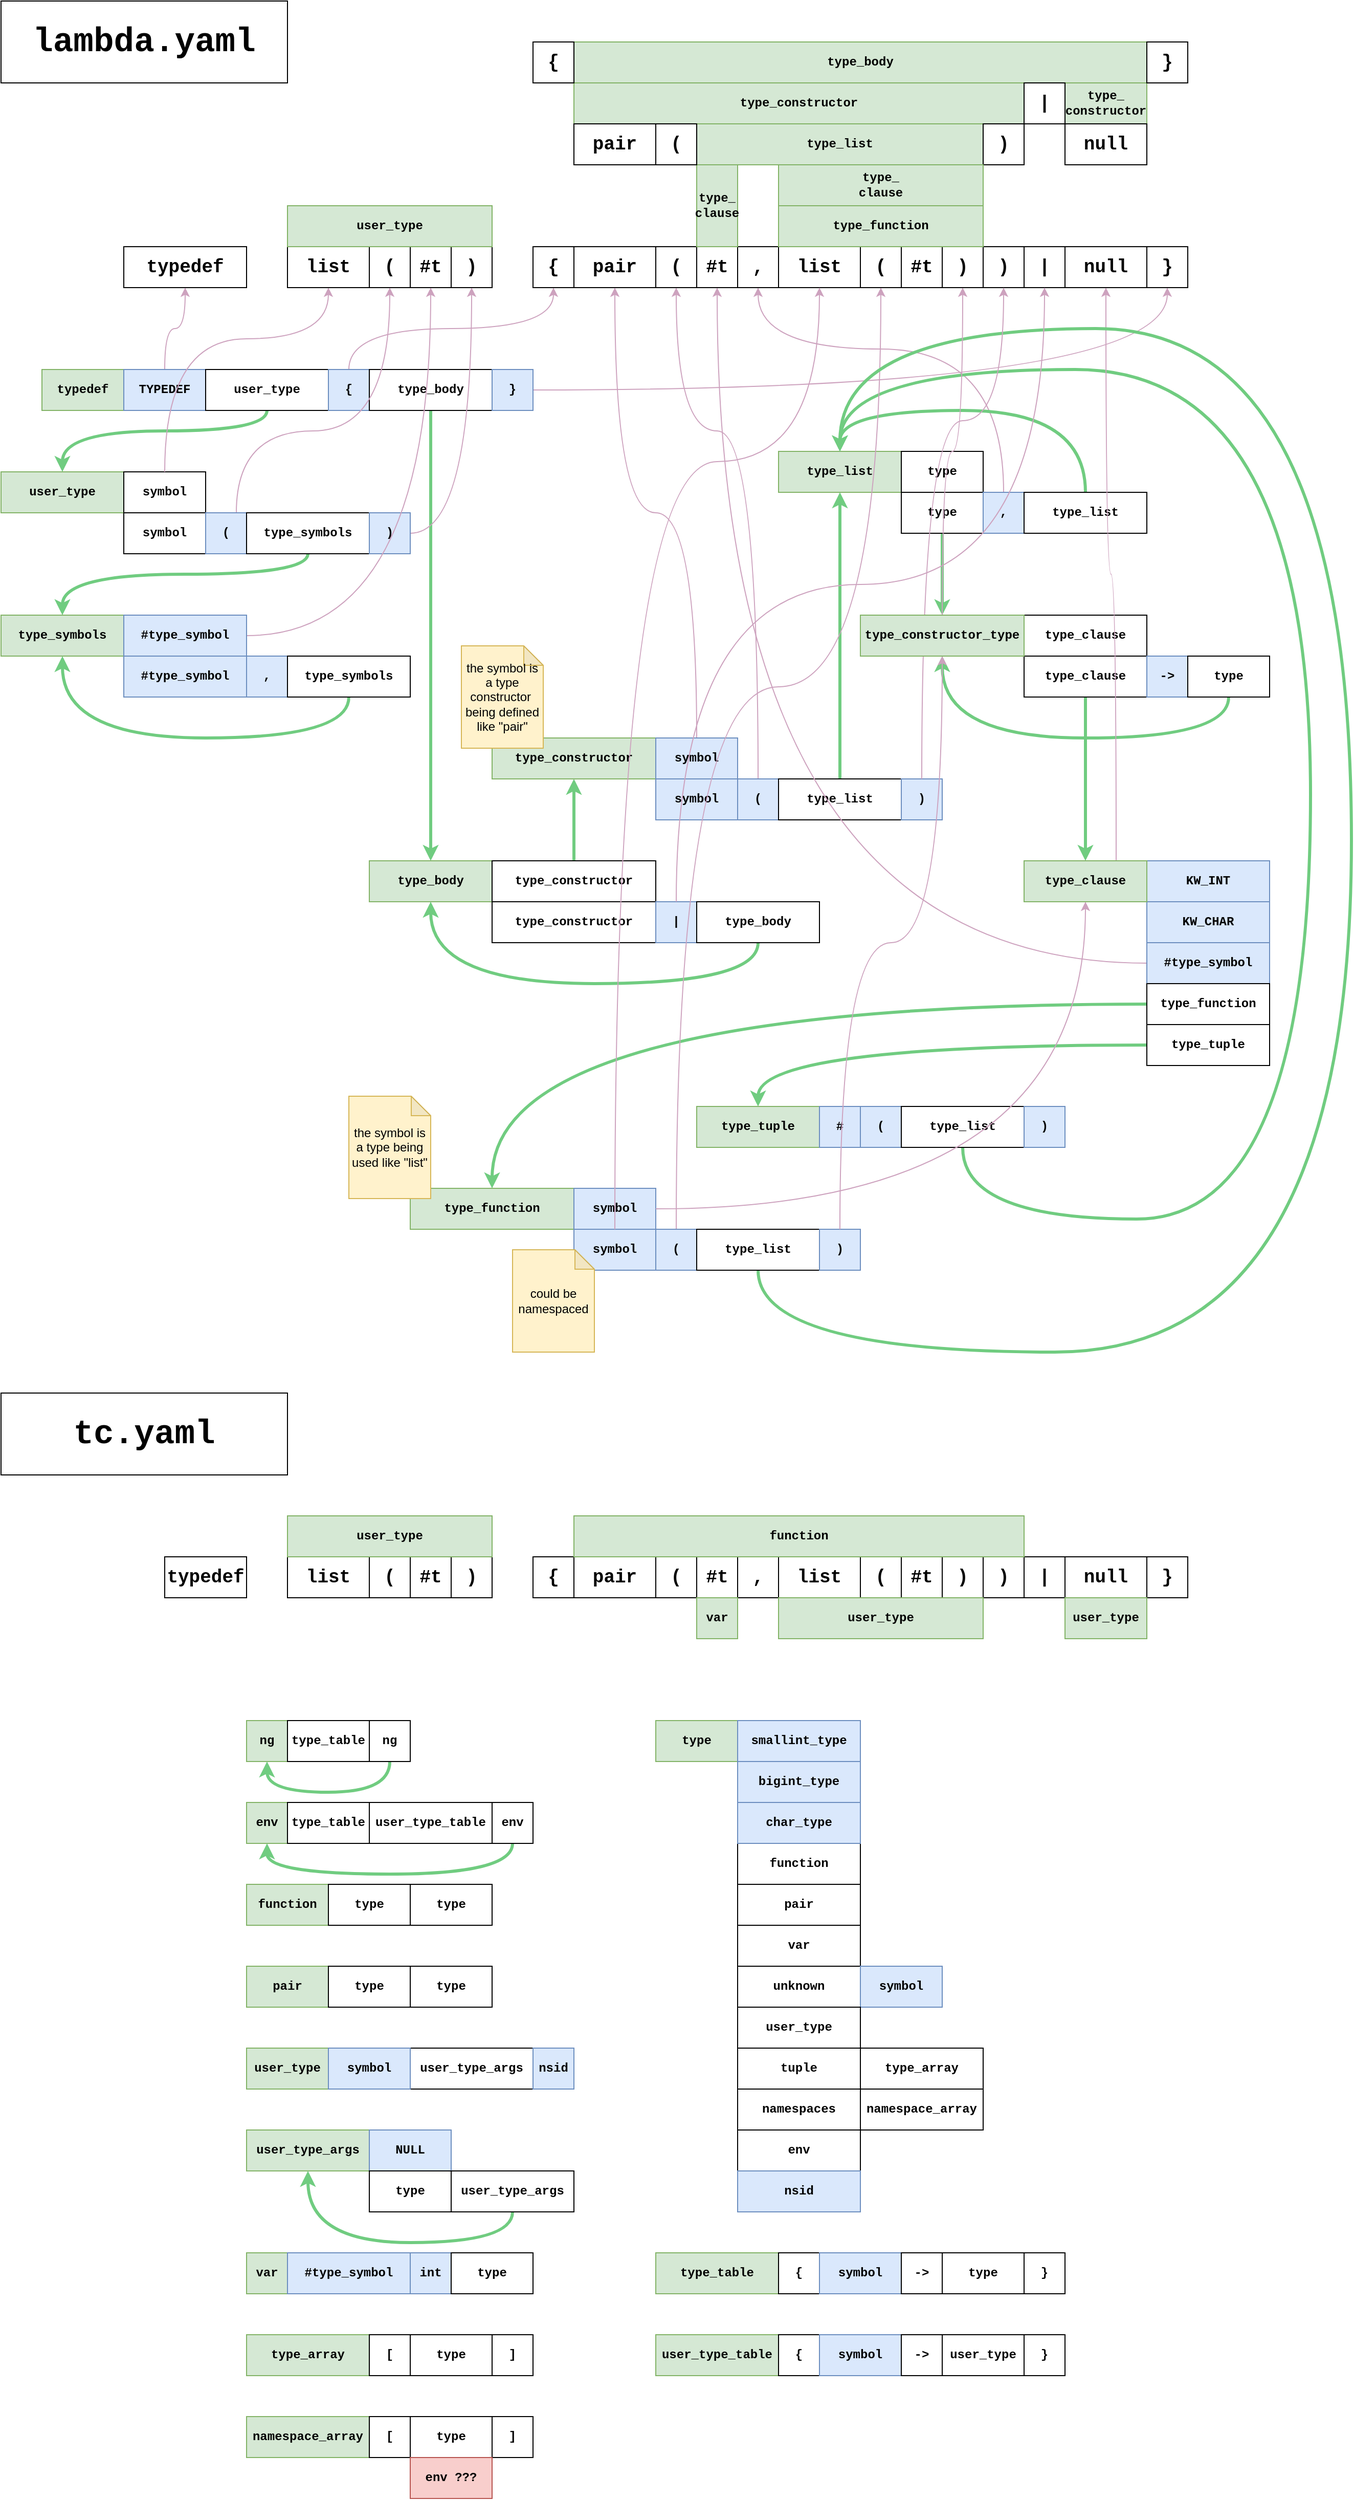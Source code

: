 <mxfile version="21.6.5" type="device">
  <diagram name="Page-1" id="VMu5Um8tGNmLyhONTGwZ">
    <mxGraphModel dx="1972" dy="1702" grid="1" gridSize="10" guides="1" tooltips="1" connect="1" arrows="1" fold="1" page="0" pageScale="1" pageWidth="827" pageHeight="1169" math="0" shadow="0">
      <root>
        <mxCell id="0" />
        <mxCell id="1" parent="0" />
        <mxCell id="tY2yVLHzIpJXAKx0_EAQ-1" value="typedef" style="rounded=0;whiteSpace=wrap;html=1;fontFamily=Courier New;fontStyle=1;fillColor=#d5e8d4;strokeColor=#82b366;" parent="1" vertex="1">
          <mxGeometry x="320" y="40" width="80" height="40" as="geometry" />
        </mxCell>
        <mxCell id="pt_r6s6wknBIZJEBHZ8T-38" style="edgeStyle=orthogonalEdgeStyle;curved=1;rounded=0;orthogonalLoop=1;jettySize=auto;html=1;entryX=0.5;entryY=1;entryDx=0;entryDy=0;strokeColor=#CDA2BE;" parent="1" source="tY2yVLHzIpJXAKx0_EAQ-2" target="pt_r6s6wknBIZJEBHZ8T-2" edge="1">
          <mxGeometry relative="1" as="geometry" />
        </mxCell>
        <mxCell id="tY2yVLHzIpJXAKx0_EAQ-2" value="TYPEDEF" style="rounded=0;whiteSpace=wrap;html=1;fontFamily=Courier New;fontStyle=1;fillColor=#dae8fc;strokeColor=#6c8ebf;" parent="1" vertex="1">
          <mxGeometry x="400" y="40" width="80" height="40" as="geometry" />
        </mxCell>
        <mxCell id="tY2yVLHzIpJXAKx0_EAQ-13" style="edgeStyle=orthogonalEdgeStyle;rounded=0;orthogonalLoop=1;jettySize=auto;html=1;curved=1;strokeWidth=3;strokeColor=#70CC80;exitX=0.5;exitY=1;exitDx=0;exitDy=0;entryX=0.5;entryY=0;entryDx=0;entryDy=0;" parent="1" source="tY2yVLHzIpJXAKx0_EAQ-3" target="tY2yVLHzIpJXAKx0_EAQ-7" edge="1">
          <mxGeometry relative="1" as="geometry">
            <Array as="points">
              <mxPoint x="540" y="100" />
              <mxPoint x="340" y="100" />
            </Array>
          </mxGeometry>
        </mxCell>
        <mxCell id="tY2yVLHzIpJXAKx0_EAQ-3" value="user_type" style="rounded=0;whiteSpace=wrap;html=1;fontFamily=Courier New;fontStyle=1" parent="1" vertex="1">
          <mxGeometry x="480" y="40" width="120" height="40" as="geometry" />
        </mxCell>
        <mxCell id="pt_r6s6wknBIZJEBHZ8T-28" style="edgeStyle=orthogonalEdgeStyle;curved=1;rounded=0;orthogonalLoop=1;jettySize=auto;html=1;entryX=0.5;entryY=1;entryDx=0;entryDy=0;strokeColor=#CDA2BE;" parent="1" source="tY2yVLHzIpJXAKx0_EAQ-4" target="pt_r6s6wknBIZJEBHZ8T-8" edge="1">
          <mxGeometry relative="1" as="geometry">
            <Array as="points">
              <mxPoint x="620" />
              <mxPoint x="820" />
            </Array>
          </mxGeometry>
        </mxCell>
        <mxCell id="tY2yVLHzIpJXAKx0_EAQ-4" value="{" style="rounded=0;whiteSpace=wrap;html=1;fontFamily=Courier New;fontStyle=1;fillColor=#dae8fc;strokeColor=#6c8ebf;" parent="1" vertex="1">
          <mxGeometry x="600" y="40" width="40" height="40" as="geometry" />
        </mxCell>
        <mxCell id="tY2yVLHzIpJXAKx0_EAQ-35" style="edgeStyle=orthogonalEdgeStyle;curved=1;rounded=0;orthogonalLoop=1;jettySize=auto;html=1;entryX=0.5;entryY=0;entryDx=0;entryDy=0;strokeWidth=3;strokeColor=#70CC80;exitX=0.5;exitY=1;exitDx=0;exitDy=0;" parent="1" source="tY2yVLHzIpJXAKx0_EAQ-5" target="tY2yVLHzIpJXAKx0_EAQ-21" edge="1">
          <mxGeometry relative="1" as="geometry">
            <Array as="points">
              <mxPoint x="700" y="230" />
              <mxPoint x="700" y="230" />
            </Array>
          </mxGeometry>
        </mxCell>
        <mxCell id="tY2yVLHzIpJXAKx0_EAQ-5" value="type_body" style="rounded=0;whiteSpace=wrap;html=1;fontFamily=Courier New;fontStyle=1" parent="1" vertex="1">
          <mxGeometry x="640" y="40" width="120" height="40" as="geometry" />
        </mxCell>
        <mxCell id="pt_r6s6wknBIZJEBHZ8T-29" style="edgeStyle=orthogonalEdgeStyle;curved=1;rounded=0;orthogonalLoop=1;jettySize=auto;html=1;entryX=0.5;entryY=1;entryDx=0;entryDy=0;strokeColor=#CDA2BE;" parent="1" source="tY2yVLHzIpJXAKx0_EAQ-6" target="pt_r6s6wknBIZJEBHZ8T-21" edge="1">
          <mxGeometry relative="1" as="geometry" />
        </mxCell>
        <mxCell id="tY2yVLHzIpJXAKx0_EAQ-6" value="}" style="rounded=0;whiteSpace=wrap;html=1;fontFamily=Courier New;fontStyle=1;fillColor=#dae8fc;strokeColor=#6c8ebf;" parent="1" vertex="1">
          <mxGeometry x="760" y="40" width="40" height="40" as="geometry" />
        </mxCell>
        <mxCell id="tY2yVLHzIpJXAKx0_EAQ-7" value="user_type" style="rounded=0;whiteSpace=wrap;html=1;fontFamily=Courier New;fontStyle=1;fillColor=#d5e8d4;strokeColor=#82b366;" parent="1" vertex="1">
          <mxGeometry x="280" y="140" width="120" height="40" as="geometry" />
        </mxCell>
        <mxCell id="tY2yVLHzIpJXAKx0_EAQ-8" value="symbol" style="rounded=0;whiteSpace=wrap;html=1;fontFamily=Courier New;fontStyle=1" parent="1" vertex="1">
          <mxGeometry x="400" y="140" width="80" height="40" as="geometry" />
        </mxCell>
        <mxCell id="pt_r6s6wknBIZJEBHZ8T-22" style="edgeStyle=orthogonalEdgeStyle;curved=1;rounded=0;orthogonalLoop=1;jettySize=auto;html=1;entryX=0.5;entryY=1;entryDx=0;entryDy=0;fontColor=#CDA2BE;strokeColor=#CDA2BE;" parent="1" target="pt_r6s6wknBIZJEBHZ8T-3" edge="1">
          <mxGeometry relative="1" as="geometry">
            <mxPoint x="440" y="140" as="sourcePoint" />
            <Array as="points">
              <mxPoint x="440" y="10" />
              <mxPoint x="600" y="10" />
            </Array>
          </mxGeometry>
        </mxCell>
        <mxCell id="tY2yVLHzIpJXAKx0_EAQ-9" value="symbol" style="rounded=0;whiteSpace=wrap;html=1;fontFamily=Courier New;fontStyle=1" parent="1" vertex="1">
          <mxGeometry x="400" y="180" width="80" height="40" as="geometry" />
        </mxCell>
        <mxCell id="pt_r6s6wknBIZJEBHZ8T-24" style="edgeStyle=orthogonalEdgeStyle;curved=1;rounded=0;orthogonalLoop=1;jettySize=auto;html=1;entryX=0.5;entryY=1;entryDx=0;entryDy=0;strokeColor=#CDA2BE;" parent="1" source="tY2yVLHzIpJXAKx0_EAQ-10" target="pt_r6s6wknBIZJEBHZ8T-4" edge="1">
          <mxGeometry relative="1" as="geometry">
            <Array as="points">
              <mxPoint x="510" y="100" />
              <mxPoint x="660" y="100" />
            </Array>
          </mxGeometry>
        </mxCell>
        <mxCell id="tY2yVLHzIpJXAKx0_EAQ-10" value="(" style="rounded=0;whiteSpace=wrap;html=1;fontFamily=Courier New;fontStyle=1;fillColor=#dae8fc;strokeColor=#6c8ebf;" parent="1" vertex="1">
          <mxGeometry x="480" y="180" width="40" height="40" as="geometry" />
        </mxCell>
        <mxCell id="tY2yVLHzIpJXAKx0_EAQ-19" style="edgeStyle=orthogonalEdgeStyle;curved=1;rounded=0;orthogonalLoop=1;jettySize=auto;html=1;strokeWidth=3;strokeColor=#70CC80;entryX=0.5;entryY=0;entryDx=0;entryDy=0;" parent="1" source="tY2yVLHzIpJXAKx0_EAQ-11" target="tY2yVLHzIpJXAKx0_EAQ-14" edge="1">
          <mxGeometry relative="1" as="geometry">
            <Array as="points">
              <mxPoint x="580" y="240" />
              <mxPoint x="340" y="240" />
            </Array>
          </mxGeometry>
        </mxCell>
        <mxCell id="tY2yVLHzIpJXAKx0_EAQ-11" value="type_symbols" style="rounded=0;whiteSpace=wrap;html=1;fontFamily=Courier New;fontStyle=1" parent="1" vertex="1">
          <mxGeometry x="520" y="180" width="120" height="40" as="geometry" />
        </mxCell>
        <mxCell id="pt_r6s6wknBIZJEBHZ8T-25" style="edgeStyle=orthogonalEdgeStyle;curved=1;rounded=0;orthogonalLoop=1;jettySize=auto;html=1;entryX=0.5;entryY=1;entryDx=0;entryDy=0;strokeColor=#CDA2BE;" parent="1" source="tY2yVLHzIpJXAKx0_EAQ-12" target="pt_r6s6wknBIZJEBHZ8T-6" edge="1">
          <mxGeometry relative="1" as="geometry" />
        </mxCell>
        <mxCell id="tY2yVLHzIpJXAKx0_EAQ-12" value=")" style="rounded=0;whiteSpace=wrap;html=1;fontFamily=Courier New;fontStyle=1;fillColor=#dae8fc;strokeColor=#6c8ebf;" parent="1" vertex="1">
          <mxGeometry x="640" y="180" width="40" height="40" as="geometry" />
        </mxCell>
        <mxCell id="tY2yVLHzIpJXAKx0_EAQ-14" value="type_symbols" style="rounded=0;whiteSpace=wrap;html=1;fontFamily=Courier New;fontStyle=1;fillColor=#d5e8d4;strokeColor=#82b366;" parent="1" vertex="1">
          <mxGeometry x="280" y="280" width="120" height="40" as="geometry" />
        </mxCell>
        <mxCell id="pt_r6s6wknBIZJEBHZ8T-23" style="edgeStyle=orthogonalEdgeStyle;curved=1;rounded=0;orthogonalLoop=1;jettySize=auto;html=1;strokeColor=#CDA2BE;" parent="1" source="tY2yVLHzIpJXAKx0_EAQ-15" target="pt_r6s6wknBIZJEBHZ8T-5" edge="1">
          <mxGeometry relative="1" as="geometry" />
        </mxCell>
        <mxCell id="tY2yVLHzIpJXAKx0_EAQ-15" value="#type_symbol" style="rounded=0;whiteSpace=wrap;html=1;fontFamily=Courier New;fontStyle=1;fillColor=#dae8fc;strokeColor=#6c8ebf;" parent="1" vertex="1">
          <mxGeometry x="400" y="280" width="120" height="40" as="geometry" />
        </mxCell>
        <mxCell id="tY2yVLHzIpJXAKx0_EAQ-16" value="#type_symbol" style="rounded=0;whiteSpace=wrap;html=1;fontFamily=Courier New;fontStyle=1;fillColor=#dae8fc;strokeColor=#6c8ebf;" parent="1" vertex="1">
          <mxGeometry x="400" y="320" width="120" height="40" as="geometry" />
        </mxCell>
        <mxCell id="tY2yVLHzIpJXAKx0_EAQ-17" value="," style="rounded=0;whiteSpace=wrap;html=1;fontFamily=Courier New;fontStyle=1;fillColor=#dae8fc;strokeColor=#6c8ebf;" parent="1" vertex="1">
          <mxGeometry x="520" y="320" width="40" height="40" as="geometry" />
        </mxCell>
        <mxCell id="tY2yVLHzIpJXAKx0_EAQ-20" style="edgeStyle=orthogonalEdgeStyle;curved=1;rounded=0;orthogonalLoop=1;jettySize=auto;html=1;entryX=0.5;entryY=1;entryDx=0;entryDy=0;strokeWidth=3;strokeColor=#70CC80;" parent="1" source="tY2yVLHzIpJXAKx0_EAQ-18" target="tY2yVLHzIpJXAKx0_EAQ-14" edge="1">
          <mxGeometry relative="1" as="geometry">
            <Array as="points">
              <mxPoint x="620" y="400" />
              <mxPoint x="340" y="400" />
            </Array>
          </mxGeometry>
        </mxCell>
        <mxCell id="tY2yVLHzIpJXAKx0_EAQ-18" value="type_symbols" style="rounded=0;whiteSpace=wrap;html=1;fontFamily=Courier New;fontStyle=1" parent="1" vertex="1">
          <mxGeometry x="560" y="320" width="120" height="40" as="geometry" />
        </mxCell>
        <mxCell id="tY2yVLHzIpJXAKx0_EAQ-21" value="type_body" style="rounded=0;whiteSpace=wrap;html=1;fontFamily=Courier New;fontStyle=1;fillColor=#d5e8d4;strokeColor=#82b366;" parent="1" vertex="1">
          <mxGeometry x="640" y="520" width="120" height="40" as="geometry" />
        </mxCell>
        <mxCell id="tY2yVLHzIpJXAKx0_EAQ-31" style="edgeStyle=orthogonalEdgeStyle;curved=1;rounded=0;orthogonalLoop=1;jettySize=auto;html=1;entryX=0.5;entryY=1;entryDx=0;entryDy=0;strokeWidth=3;strokeColor=#70CC80;" parent="1" source="tY2yVLHzIpJXAKx0_EAQ-22" target="tY2yVLHzIpJXAKx0_EAQ-30" edge="1">
          <mxGeometry relative="1" as="geometry" />
        </mxCell>
        <mxCell id="tY2yVLHzIpJXAKx0_EAQ-22" value="type_constructor" style="rounded=0;whiteSpace=wrap;html=1;fontFamily=Courier New;fontStyle=1" parent="1" vertex="1">
          <mxGeometry x="760" y="520" width="160" height="40" as="geometry" />
        </mxCell>
        <mxCell id="tY2yVLHzIpJXAKx0_EAQ-23" value="type_constructor" style="rounded=0;whiteSpace=wrap;html=1;fontFamily=Courier New;fontStyle=1" parent="1" vertex="1">
          <mxGeometry x="760" y="560" width="160" height="40" as="geometry" />
        </mxCell>
        <mxCell id="tY2yVLHzIpJXAKx0_EAQ-24" value="|" style="rounded=0;whiteSpace=wrap;html=1;fontFamily=Courier New;fontStyle=1;fillColor=#dae8fc;strokeColor=#6c8ebf;" parent="1" vertex="1">
          <mxGeometry x="920" y="560" width="40" height="40" as="geometry" />
        </mxCell>
        <mxCell id="tY2yVLHzIpJXAKx0_EAQ-29" style="edgeStyle=orthogonalEdgeStyle;curved=1;rounded=0;orthogonalLoop=1;jettySize=auto;html=1;entryX=0.5;entryY=1;entryDx=0;entryDy=0;strokeWidth=3;strokeColor=#70CC80;" parent="1" source="tY2yVLHzIpJXAKx0_EAQ-25" target="tY2yVLHzIpJXAKx0_EAQ-21" edge="1">
          <mxGeometry relative="1" as="geometry">
            <Array as="points">
              <mxPoint x="1020" y="640" />
              <mxPoint x="700" y="640" />
            </Array>
          </mxGeometry>
        </mxCell>
        <mxCell id="tY2yVLHzIpJXAKx0_EAQ-25" value="type_body" style="rounded=0;whiteSpace=wrap;html=1;fontFamily=Courier New;fontStyle=1" parent="1" vertex="1">
          <mxGeometry x="960" y="560" width="120" height="40" as="geometry" />
        </mxCell>
        <mxCell id="tY2yVLHzIpJXAKx0_EAQ-30" value="type_constructor" style="rounded=0;whiteSpace=wrap;html=1;fontFamily=Courier New;fontStyle=1;fillColor=#d5e8d4;strokeColor=#82b366;" parent="1" vertex="1">
          <mxGeometry x="760" y="400" width="160" height="40" as="geometry" />
        </mxCell>
        <mxCell id="pt_r6s6wknBIZJEBHZ8T-26" style="edgeStyle=orthogonalEdgeStyle;curved=1;rounded=0;orthogonalLoop=1;jettySize=auto;html=1;entryX=0.5;entryY=1;entryDx=0;entryDy=0;strokeColor=#CDA2BE;" parent="1" source="tY2yVLHzIpJXAKx0_EAQ-32" target="pt_r6s6wknBIZJEBHZ8T-9" edge="1">
          <mxGeometry relative="1" as="geometry" />
        </mxCell>
        <mxCell id="tY2yVLHzIpJXAKx0_EAQ-32" value="symbol" style="rounded=0;whiteSpace=wrap;html=1;fontFamily=Courier New;fontStyle=1;fillColor=#dae8fc;strokeColor=#6c8ebf;" parent="1" vertex="1">
          <mxGeometry x="920" y="400" width="80" height="40" as="geometry" />
        </mxCell>
        <mxCell id="tY2yVLHzIpJXAKx0_EAQ-33" value="symbol" style="rounded=0;whiteSpace=wrap;html=1;fontFamily=Courier New;fontStyle=1;fillColor=#dae8fc;strokeColor=#6c8ebf;" parent="1" vertex="1">
          <mxGeometry x="920" y="440" width="80" height="40" as="geometry" />
        </mxCell>
        <mxCell id="pt_r6s6wknBIZJEBHZ8T-31" style="edgeStyle=orthogonalEdgeStyle;curved=1;rounded=0;orthogonalLoop=1;jettySize=auto;html=1;entryX=0.5;entryY=1;entryDx=0;entryDy=0;strokeColor=#CDA2BE;" parent="1" source="tY2yVLHzIpJXAKx0_EAQ-34" target="pt_r6s6wknBIZJEBHZ8T-10" edge="1">
          <mxGeometry relative="1" as="geometry">
            <Array as="points">
              <mxPoint x="1020" y="100" />
              <mxPoint x="940" y="100" />
            </Array>
          </mxGeometry>
        </mxCell>
        <mxCell id="tY2yVLHzIpJXAKx0_EAQ-34" value="(" style="rounded=0;whiteSpace=wrap;html=1;fontFamily=Courier New;fontStyle=1;fillColor=#dae8fc;strokeColor=#6c8ebf;" parent="1" vertex="1">
          <mxGeometry x="1000" y="440" width="40" height="40" as="geometry" />
        </mxCell>
        <mxCell id="tY2yVLHzIpJXAKx0_EAQ-44" style="edgeStyle=orthogonalEdgeStyle;curved=1;rounded=0;orthogonalLoop=1;jettySize=auto;html=1;strokeWidth=3;strokeColor=#70CC80;" parent="1" source="tY2yVLHzIpJXAKx0_EAQ-36" target="tY2yVLHzIpJXAKx0_EAQ-38" edge="1">
          <mxGeometry relative="1" as="geometry">
            <Array as="points">
              <mxPoint x="1100" y="240" />
              <mxPoint x="1100" y="240" />
            </Array>
          </mxGeometry>
        </mxCell>
        <mxCell id="tY2yVLHzIpJXAKx0_EAQ-36" value="type_list" style="rounded=0;whiteSpace=wrap;html=1;fontFamily=Courier New;fontStyle=1" parent="1" vertex="1">
          <mxGeometry x="1040" y="440" width="120" height="40" as="geometry" />
        </mxCell>
        <mxCell id="tY2yVLHzIpJXAKx0_EAQ-37" value=")" style="rounded=0;whiteSpace=wrap;html=1;fontFamily=Courier New;fontStyle=1;fillColor=#dae8fc;strokeColor=#6c8ebf;" parent="1" vertex="1">
          <mxGeometry x="1160" y="440" width="40" height="40" as="geometry" />
        </mxCell>
        <mxCell id="tY2yVLHzIpJXAKx0_EAQ-38" value="type_list" style="rounded=0;whiteSpace=wrap;html=1;fontFamily=Courier New;fontStyle=1;fillColor=#d5e8d4;strokeColor=#82b366;" parent="1" vertex="1">
          <mxGeometry x="1040" y="120" width="120" height="40" as="geometry" />
        </mxCell>
        <mxCell id="tY2yVLHzIpJXAKx0_EAQ-39" value="type" style="rounded=0;whiteSpace=wrap;html=1;fontFamily=Courier New;fontStyle=1" parent="1" vertex="1">
          <mxGeometry x="1160" y="120" width="80" height="40" as="geometry" />
        </mxCell>
        <mxCell id="tY2yVLHzIpJXAKx0_EAQ-52" style="edgeStyle=orthogonalEdgeStyle;curved=1;rounded=0;orthogonalLoop=1;jettySize=auto;html=1;strokeWidth=3;strokeColor=#70CC80;" parent="1" source="tY2yVLHzIpJXAKx0_EAQ-40" target="tY2yVLHzIpJXAKx0_EAQ-45" edge="1">
          <mxGeometry relative="1" as="geometry" />
        </mxCell>
        <mxCell id="tY2yVLHzIpJXAKx0_EAQ-40" value="type" style="rounded=0;whiteSpace=wrap;html=1;fontFamily=Courier New;fontStyle=1" parent="1" vertex="1">
          <mxGeometry x="1160" y="160" width="80" height="40" as="geometry" />
        </mxCell>
        <mxCell id="pt_r6s6wknBIZJEBHZ8T-30" style="edgeStyle=orthogonalEdgeStyle;curved=1;rounded=0;orthogonalLoop=1;jettySize=auto;html=1;entryX=0.5;entryY=1;entryDx=0;entryDy=0;strokeColor=#CDA2BE;" parent="1" source="tY2yVLHzIpJXAKx0_EAQ-41" target="pt_r6s6wknBIZJEBHZ8T-12" edge="1">
          <mxGeometry relative="1" as="geometry">
            <Array as="points">
              <mxPoint x="1260" y="20" />
              <mxPoint x="1020" y="20" />
            </Array>
          </mxGeometry>
        </mxCell>
        <mxCell id="tY2yVLHzIpJXAKx0_EAQ-41" value="," style="rounded=0;whiteSpace=wrap;html=1;fontFamily=Courier New;fontStyle=1;fillColor=#dae8fc;strokeColor=#6c8ebf;" parent="1" vertex="1">
          <mxGeometry x="1240" y="160" width="40" height="40" as="geometry" />
        </mxCell>
        <mxCell id="tY2yVLHzIpJXAKx0_EAQ-43" style="edgeStyle=orthogonalEdgeStyle;curved=1;rounded=0;orthogonalLoop=1;jettySize=auto;html=1;entryX=0.5;entryY=0;entryDx=0;entryDy=0;strokeWidth=3;strokeColor=#70CC80;" parent="1" source="tY2yVLHzIpJXAKx0_EAQ-42" target="tY2yVLHzIpJXAKx0_EAQ-38" edge="1">
          <mxGeometry relative="1" as="geometry">
            <Array as="points">
              <mxPoint x="1340" y="80" />
              <mxPoint x="1100" y="80" />
            </Array>
          </mxGeometry>
        </mxCell>
        <mxCell id="tY2yVLHzIpJXAKx0_EAQ-42" value="type_list" style="rounded=0;whiteSpace=wrap;html=1;fontFamily=Courier New;fontStyle=1" parent="1" vertex="1">
          <mxGeometry x="1280" y="160" width="120" height="40" as="geometry" />
        </mxCell>
        <mxCell id="tY2yVLHzIpJXAKx0_EAQ-47" value="type_clause" style="rounded=0;whiteSpace=wrap;html=1;fontFamily=Courier New;fontStyle=1" parent="1" vertex="1">
          <mxGeometry x="1280" y="280" width="120" height="40" as="geometry" />
        </mxCell>
        <mxCell id="tY2yVLHzIpJXAKx0_EAQ-59" style="edgeStyle=orthogonalEdgeStyle;curved=1;rounded=0;orthogonalLoop=1;jettySize=auto;html=1;entryX=0.5;entryY=0;entryDx=0;entryDy=0;shadow=0;strokeWidth=3;strokeColor=#70CC80;" parent="1" source="tY2yVLHzIpJXAKx0_EAQ-48" target="tY2yVLHzIpJXAKx0_EAQ-53" edge="1">
          <mxGeometry relative="1" as="geometry" />
        </mxCell>
        <mxCell id="tY2yVLHzIpJXAKx0_EAQ-48" value="type_clause" style="rounded=0;whiteSpace=wrap;html=1;fontFamily=Courier New;fontStyle=1" parent="1" vertex="1">
          <mxGeometry x="1280" y="320" width="120" height="40" as="geometry" />
        </mxCell>
        <mxCell id="tY2yVLHzIpJXAKx0_EAQ-49" value="-&amp;gt;" style="rounded=0;whiteSpace=wrap;html=1;fontFamily=Courier New;fontStyle=1;fillColor=#dae8fc;strokeColor=#6c8ebf;" parent="1" vertex="1">
          <mxGeometry x="1400" y="320" width="40" height="40" as="geometry" />
        </mxCell>
        <mxCell id="tY2yVLHzIpJXAKx0_EAQ-51" style="edgeStyle=orthogonalEdgeStyle;curved=1;rounded=0;orthogonalLoop=1;jettySize=auto;html=1;entryX=0.5;entryY=1;entryDx=0;entryDy=0;strokeWidth=3;strokeColor=#70CC80;exitX=0.5;exitY=1;exitDx=0;exitDy=0;" parent="1" source="tY2yVLHzIpJXAKx0_EAQ-50" target="tY2yVLHzIpJXAKx0_EAQ-45" edge="1">
          <mxGeometry relative="1" as="geometry">
            <Array as="points">
              <mxPoint x="1480" y="400" />
              <mxPoint x="1200" y="400" />
            </Array>
          </mxGeometry>
        </mxCell>
        <mxCell id="tY2yVLHzIpJXAKx0_EAQ-50" value="type" style="rounded=0;whiteSpace=wrap;html=1;fontFamily=Courier New;fontStyle=1" parent="1" vertex="1">
          <mxGeometry x="1440" y="320" width="80" height="40" as="geometry" />
        </mxCell>
        <mxCell id="tY2yVLHzIpJXAKx0_EAQ-54" value="KW_INT" style="rounded=0;whiteSpace=wrap;html=1;fontFamily=Courier New;fontStyle=1;fillColor=#dae8fc;strokeColor=#6c8ebf;" parent="1" vertex="1">
          <mxGeometry x="1400" y="520" width="120" height="40" as="geometry" />
        </mxCell>
        <mxCell id="tY2yVLHzIpJXAKx0_EAQ-55" value="KW_CHAR" style="rounded=0;whiteSpace=wrap;html=1;fontFamily=Courier New;fontStyle=1;fillColor=#dae8fc;strokeColor=#6c8ebf;" parent="1" vertex="1">
          <mxGeometry x="1400" y="560" width="120" height="40" as="geometry" />
        </mxCell>
        <mxCell id="pt_r6s6wknBIZJEBHZ8T-27" style="edgeStyle=orthogonalEdgeStyle;curved=1;rounded=0;orthogonalLoop=1;jettySize=auto;html=1;entryX=0.5;entryY=1;entryDx=0;entryDy=0;strokeColor=#CDA2BE;" parent="1" source="tY2yVLHzIpJXAKx0_EAQ-56" target="pt_r6s6wknBIZJEBHZ8T-11" edge="1">
          <mxGeometry relative="1" as="geometry" />
        </mxCell>
        <mxCell id="tY2yVLHzIpJXAKx0_EAQ-56" value="#type_symbol" style="rounded=0;whiteSpace=wrap;html=1;fontFamily=Courier New;fontStyle=1;fillColor=#dae8fc;strokeColor=#6c8ebf;" parent="1" vertex="1">
          <mxGeometry x="1400" y="600" width="120" height="40" as="geometry" />
        </mxCell>
        <mxCell id="tY2yVLHzIpJXAKx0_EAQ-64" style="edgeStyle=orthogonalEdgeStyle;curved=1;rounded=0;orthogonalLoop=1;jettySize=auto;html=1;strokeWidth=3;strokeColor=#70CC80;exitX=0;exitY=0.5;exitDx=0;exitDy=0;" parent="1" source="tY2yVLHzIpJXAKx0_EAQ-58" target="tY2yVLHzIpJXAKx0_EAQ-60" edge="1">
          <mxGeometry relative="1" as="geometry" />
        </mxCell>
        <mxCell id="tY2yVLHzIpJXAKx0_EAQ-72" style="edgeStyle=orthogonalEdgeStyle;curved=1;rounded=0;orthogonalLoop=1;jettySize=auto;html=1;entryX=0.5;entryY=0;entryDx=0;entryDy=0;strokeWidth=3;strokeColor=#70CC80;" parent="1" source="tY2yVLHzIpJXAKx0_EAQ-57" target="tY2yVLHzIpJXAKx0_EAQ-66" edge="1">
          <mxGeometry relative="1" as="geometry" />
        </mxCell>
        <mxCell id="tY2yVLHzIpJXAKx0_EAQ-57" value="type_function" style="rounded=0;whiteSpace=wrap;html=1;fontFamily=Courier New;fontStyle=1" parent="1" vertex="1">
          <mxGeometry x="1400" y="640" width="120" height="40" as="geometry" />
        </mxCell>
        <mxCell id="tY2yVLHzIpJXAKx0_EAQ-58" value="type_tuple" style="rounded=0;whiteSpace=wrap;html=1;fontFamily=Courier New;fontStyle=1" parent="1" vertex="1">
          <mxGeometry x="1400" y="680" width="120" height="40" as="geometry" />
        </mxCell>
        <mxCell id="tY2yVLHzIpJXAKx0_EAQ-60" value="type_tuple" style="rounded=0;whiteSpace=wrap;html=1;fontFamily=Courier New;fontStyle=1;fillColor=#d5e8d4;strokeColor=#82b366;" parent="1" vertex="1">
          <mxGeometry x="960" y="760" width="120" height="40" as="geometry" />
        </mxCell>
        <mxCell id="tY2yVLHzIpJXAKx0_EAQ-61" value="(" style="rounded=0;whiteSpace=wrap;html=1;fontFamily=Courier New;fontStyle=1;fillColor=#dae8fc;strokeColor=#6c8ebf;" parent="1" vertex="1">
          <mxGeometry x="1120" y="760" width="40" height="40" as="geometry" />
        </mxCell>
        <mxCell id="tY2yVLHzIpJXAKx0_EAQ-65" style="edgeStyle=orthogonalEdgeStyle;curved=1;rounded=0;orthogonalLoop=1;jettySize=auto;html=1;entryX=0.5;entryY=0;entryDx=0;entryDy=0;strokeWidth=3;strokeColor=#70CC80;exitX=0.5;exitY=1;exitDx=0;exitDy=0;" parent="1" source="tY2yVLHzIpJXAKx0_EAQ-62" target="tY2yVLHzIpJXAKx0_EAQ-38" edge="1">
          <mxGeometry relative="1" as="geometry">
            <Array as="points">
              <mxPoint x="1220" y="870" />
              <mxPoint x="1560" y="870" />
              <mxPoint x="1560" y="40" />
              <mxPoint x="1100" y="40" />
            </Array>
          </mxGeometry>
        </mxCell>
        <mxCell id="tY2yVLHzIpJXAKx0_EAQ-62" value="type_list" style="rounded=0;whiteSpace=wrap;html=1;fontFamily=Courier New;fontStyle=1" parent="1" vertex="1">
          <mxGeometry x="1160" y="760" width="120" height="40" as="geometry" />
        </mxCell>
        <mxCell id="tY2yVLHzIpJXAKx0_EAQ-63" value=")" style="rounded=0;whiteSpace=wrap;html=1;fontFamily=Courier New;fontStyle=1;fillColor=#dae8fc;strokeColor=#6c8ebf;" parent="1" vertex="1">
          <mxGeometry x="1280" y="760" width="40" height="40" as="geometry" />
        </mxCell>
        <mxCell id="tY2yVLHzIpJXAKx0_EAQ-66" value="type_function" style="rounded=0;whiteSpace=wrap;html=1;fontFamily=Courier New;fontStyle=1;fillColor=#d5e8d4;strokeColor=#82b366;" parent="1" vertex="1">
          <mxGeometry x="680" y="840" width="160" height="40" as="geometry" />
        </mxCell>
        <mxCell id="pt_r6s6wknBIZJEBHZ8T-37" style="edgeStyle=orthogonalEdgeStyle;curved=1;rounded=0;orthogonalLoop=1;jettySize=auto;html=1;entryX=0.5;entryY=1;entryDx=0;entryDy=0;strokeColor=#CDA2BE;" parent="1" source="tY2yVLHzIpJXAKx0_EAQ-53" target="pt_r6s6wknBIZJEBHZ8T-19" edge="1">
          <mxGeometry relative="1" as="geometry">
            <Array as="points">
              <mxPoint x="1370" y="240" />
              <mxPoint x="1360" y="240" />
            </Array>
          </mxGeometry>
        </mxCell>
        <mxCell id="tY2yVLHzIpJXAKx0_EAQ-67" value="symbol" style="rounded=0;whiteSpace=wrap;html=1;fontFamily=Courier New;fontStyle=1;fillColor=#dae8fc;strokeColor=#6c8ebf;" parent="1" vertex="1">
          <mxGeometry x="840" y="840" width="80" height="40" as="geometry" />
        </mxCell>
        <mxCell id="tY2yVLHzIpJXAKx0_EAQ-68" value="symbol" style="rounded=0;whiteSpace=wrap;html=1;fontFamily=Courier New;fontStyle=1;fillColor=#dae8fc;strokeColor=#6c8ebf;" parent="1" vertex="1">
          <mxGeometry x="840" y="880" width="80" height="40" as="geometry" />
        </mxCell>
        <mxCell id="pt_r6s6wknBIZJEBHZ8T-34" style="edgeStyle=orthogonalEdgeStyle;curved=1;rounded=0;orthogonalLoop=1;jettySize=auto;html=1;strokeColor=#CDA2BE;" parent="1" source="tY2yVLHzIpJXAKx0_EAQ-69" target="pt_r6s6wknBIZJEBHZ8T-14" edge="1">
          <mxGeometry relative="1" as="geometry">
            <Array as="points">
              <mxPoint x="940" y="350" />
              <mxPoint x="1140" y="350" />
            </Array>
          </mxGeometry>
        </mxCell>
        <mxCell id="tY2yVLHzIpJXAKx0_EAQ-69" value="(" style="rounded=0;whiteSpace=wrap;html=1;fontFamily=Courier New;fontStyle=1;fillColor=#dae8fc;strokeColor=#6c8ebf;" parent="1" vertex="1">
          <mxGeometry x="920" y="880" width="40" height="40" as="geometry" />
        </mxCell>
        <mxCell id="tY2yVLHzIpJXAKx0_EAQ-73" style="edgeStyle=orthogonalEdgeStyle;curved=1;rounded=0;orthogonalLoop=1;jettySize=auto;html=1;entryX=0.5;entryY=0;entryDx=0;entryDy=0;strokeWidth=3;strokeColor=#70CC80;exitX=0.5;exitY=1;exitDx=0;exitDy=0;" parent="1" source="tY2yVLHzIpJXAKx0_EAQ-70" target="tY2yVLHzIpJXAKx0_EAQ-38" edge="1">
          <mxGeometry relative="1" as="geometry">
            <mxPoint x="1120" y="920" as="sourcePoint" />
            <Array as="points">
              <mxPoint x="1020" y="1000" />
              <mxPoint x="1600" y="1000" />
              <mxPoint x="1600" />
              <mxPoint x="1100" />
            </Array>
          </mxGeometry>
        </mxCell>
        <mxCell id="tY2yVLHzIpJXAKx0_EAQ-70" value="type_list" style="rounded=0;whiteSpace=wrap;html=1;fontFamily=Courier New;fontStyle=1" parent="1" vertex="1">
          <mxGeometry x="960" y="880" width="120" height="40" as="geometry" />
        </mxCell>
        <mxCell id="pt_r6s6wknBIZJEBHZ8T-35" style="edgeStyle=orthogonalEdgeStyle;curved=1;rounded=0;orthogonalLoop=1;jettySize=auto;html=1;entryX=0.5;entryY=1;entryDx=0;entryDy=0;strokeColor=#CDA2BE;" parent="1" source="tY2yVLHzIpJXAKx0_EAQ-45" target="pt_r6s6wknBIZJEBHZ8T-16" edge="1">
          <mxGeometry relative="1" as="geometry" />
        </mxCell>
        <mxCell id="tY2yVLHzIpJXAKx0_EAQ-71" value=")" style="rounded=0;whiteSpace=wrap;html=1;fontFamily=Courier New;fontStyle=1;fillColor=#dae8fc;strokeColor=#6c8ebf;" parent="1" vertex="1">
          <mxGeometry x="1080" y="880" width="40" height="40" as="geometry" />
        </mxCell>
        <mxCell id="tY2yVLHzIpJXAKx0_EAQ-74" value="the symbol is a type being used like &quot;list&quot;" style="shape=note;whiteSpace=wrap;html=1;backgroundOutline=1;darkOpacity=0.05;fillColor=#fff2cc;strokeColor=#d6b656;size=19;" parent="1" vertex="1">
          <mxGeometry x="620" y="750" width="80" height="100" as="geometry" />
        </mxCell>
        <mxCell id="tY2yVLHzIpJXAKx0_EAQ-75" value="the symbol is a type constructor&amp;nbsp; being defined like &quot;pair&quot;" style="shape=note;whiteSpace=wrap;html=1;backgroundOutline=1;darkOpacity=0.05;fillColor=#fff2cc;strokeColor=#d6b656;size=19;" parent="1" vertex="1">
          <mxGeometry x="730" y="310" width="80" height="100" as="geometry" />
        </mxCell>
        <mxCell id="tY2yVLHzIpJXAKx0_EAQ-76" value="#" style="rounded=0;whiteSpace=wrap;html=1;fontFamily=Courier New;fontStyle=1;fillColor=#dae8fc;strokeColor=#6c8ebf;" parent="1" vertex="1">
          <mxGeometry x="1080" y="760" width="40" height="40" as="geometry" />
        </mxCell>
        <mxCell id="tY2yVLHzIpJXAKx0_EAQ-77" value="could be namespaced" style="shape=note;whiteSpace=wrap;html=1;backgroundOutline=1;darkOpacity=0.05;fillColor=#fff2cc;strokeColor=#d6b656;size=19;" parent="1" vertex="1">
          <mxGeometry x="780" y="900" width="80" height="100" as="geometry" />
        </mxCell>
        <mxCell id="pt_r6s6wknBIZJEBHZ8T-1" value="lambda.yaml" style="rounded=0;whiteSpace=wrap;html=1;fontFamily=Courier New;fontStyle=1;fontSize=33;" parent="1" vertex="1">
          <mxGeometry x="280" y="-320" width="280" height="80" as="geometry" />
        </mxCell>
        <mxCell id="pt_r6s6wknBIZJEBHZ8T-2" value="typedef" style="rounded=0;whiteSpace=wrap;html=1;fontFamily=Courier New;fontStyle=1;fontSize=18;" parent="1" vertex="1">
          <mxGeometry x="400" y="-80" width="120" height="40" as="geometry" />
        </mxCell>
        <mxCell id="pt_r6s6wknBIZJEBHZ8T-3" value="list" style="rounded=0;whiteSpace=wrap;html=1;fontFamily=Courier New;fontStyle=1;fontSize=18;" parent="1" vertex="1">
          <mxGeometry x="560" y="-80" width="80" height="40" as="geometry" />
        </mxCell>
        <mxCell id="pt_r6s6wknBIZJEBHZ8T-4" value="(" style="rounded=0;whiteSpace=wrap;html=1;fontFamily=Courier New;fontStyle=1;fontSize=18;" parent="1" vertex="1">
          <mxGeometry x="640" y="-80" width="40" height="40" as="geometry" />
        </mxCell>
        <mxCell id="pt_r6s6wknBIZJEBHZ8T-5" value="#t" style="rounded=0;whiteSpace=wrap;html=1;fontFamily=Courier New;fontStyle=1;fontSize=18;" parent="1" vertex="1">
          <mxGeometry x="680" y="-80" width="40" height="40" as="geometry" />
        </mxCell>
        <mxCell id="pt_r6s6wknBIZJEBHZ8T-6" value=")" style="rounded=0;whiteSpace=wrap;html=1;fontFamily=Courier New;fontStyle=1;fontSize=18;" parent="1" vertex="1">
          <mxGeometry x="720" y="-80" width="40" height="40" as="geometry" />
        </mxCell>
        <mxCell id="pt_r6s6wknBIZJEBHZ8T-8" value="{" style="rounded=0;whiteSpace=wrap;html=1;fontFamily=Courier New;fontStyle=1;fontSize=18;" parent="1" vertex="1">
          <mxGeometry x="800" y="-80" width="40" height="40" as="geometry" />
        </mxCell>
        <mxCell id="pt_r6s6wknBIZJEBHZ8T-9" value="pair" style="rounded=0;whiteSpace=wrap;html=1;fontFamily=Courier New;fontStyle=1;fontSize=18;" parent="1" vertex="1">
          <mxGeometry x="840" y="-80" width="80" height="40" as="geometry" />
        </mxCell>
        <mxCell id="pt_r6s6wknBIZJEBHZ8T-10" value="(" style="rounded=0;whiteSpace=wrap;html=1;fontFamily=Courier New;fontStyle=1;fontSize=18;" parent="1" vertex="1">
          <mxGeometry x="920" y="-80" width="40" height="40" as="geometry" />
        </mxCell>
        <mxCell id="pt_r6s6wknBIZJEBHZ8T-11" value="#t" style="rounded=0;whiteSpace=wrap;html=1;fontFamily=Courier New;fontStyle=1;fontSize=18;" parent="1" vertex="1">
          <mxGeometry x="960" y="-80" width="40" height="40" as="geometry" />
        </mxCell>
        <mxCell id="pt_r6s6wknBIZJEBHZ8T-12" value="," style="rounded=0;whiteSpace=wrap;html=1;fontFamily=Courier New;fontStyle=1;fontSize=18;" parent="1" vertex="1">
          <mxGeometry x="1000" y="-80" width="40" height="40" as="geometry" />
        </mxCell>
        <mxCell id="pt_r6s6wknBIZJEBHZ8T-13" value="list" style="rounded=0;whiteSpace=wrap;html=1;fontFamily=Courier New;fontStyle=1;fontSize=18;" parent="1" vertex="1">
          <mxGeometry x="1040" y="-80" width="80" height="40" as="geometry" />
        </mxCell>
        <mxCell id="pt_r6s6wknBIZJEBHZ8T-14" value="(" style="rounded=0;whiteSpace=wrap;html=1;fontFamily=Courier New;fontStyle=1;fontSize=18;" parent="1" vertex="1">
          <mxGeometry x="1120" y="-80" width="40" height="40" as="geometry" />
        </mxCell>
        <mxCell id="pt_r6s6wknBIZJEBHZ8T-15" value="#t" style="rounded=0;whiteSpace=wrap;html=1;fontFamily=Courier New;fontStyle=1;fontSize=18;" parent="1" vertex="1">
          <mxGeometry x="1160" y="-80" width="40" height="40" as="geometry" />
        </mxCell>
        <mxCell id="pt_r6s6wknBIZJEBHZ8T-16" value=")" style="rounded=0;whiteSpace=wrap;html=1;fontFamily=Courier New;fontStyle=1;fontSize=18;" parent="1" vertex="1">
          <mxGeometry x="1200" y="-80" width="40" height="40" as="geometry" />
        </mxCell>
        <mxCell id="pt_r6s6wknBIZJEBHZ8T-17" value=")" style="rounded=0;whiteSpace=wrap;html=1;fontFamily=Courier New;fontStyle=1;fontSize=18;" parent="1" vertex="1">
          <mxGeometry x="1240" y="-80" width="40" height="40" as="geometry" />
        </mxCell>
        <mxCell id="pt_r6s6wknBIZJEBHZ8T-18" value="|" style="rounded=0;whiteSpace=wrap;html=1;fontFamily=Courier New;fontStyle=1;fontSize=18;" parent="1" vertex="1">
          <mxGeometry x="1280" y="-80" width="40" height="40" as="geometry" />
        </mxCell>
        <mxCell id="pt_r6s6wknBIZJEBHZ8T-19" value="null" style="rounded=0;whiteSpace=wrap;html=1;fontFamily=Courier New;fontStyle=1;fontSize=18;" parent="1" vertex="1">
          <mxGeometry x="1320" y="-80" width="80" height="40" as="geometry" />
        </mxCell>
        <mxCell id="pt_r6s6wknBIZJEBHZ8T-21" value="}" style="rounded=0;whiteSpace=wrap;html=1;fontFamily=Courier New;fontStyle=1;fontSize=18;" parent="1" vertex="1">
          <mxGeometry x="1400" y="-80" width="40" height="40" as="geometry" />
        </mxCell>
        <mxCell id="pt_r6s6wknBIZJEBHZ8T-32" style="edgeStyle=orthogonalEdgeStyle;curved=1;rounded=0;orthogonalLoop=1;jettySize=auto;html=1;entryX=0.5;entryY=1;entryDx=0;entryDy=0;strokeColor=#CDA2BE;" parent="1" source="tY2yVLHzIpJXAKx0_EAQ-37" target="pt_r6s6wknBIZJEBHZ8T-17" edge="1">
          <mxGeometry relative="1" as="geometry">
            <Array as="points">
              <mxPoint x="1180" y="90" />
              <mxPoint x="1260" y="90" />
            </Array>
          </mxGeometry>
        </mxCell>
        <mxCell id="pt_r6s6wknBIZJEBHZ8T-36" style="edgeStyle=orthogonalEdgeStyle;curved=1;rounded=0;orthogonalLoop=1;jettySize=auto;html=1;strokeColor=#CDA2BE;" parent="1" source="tY2yVLHzIpJXAKx0_EAQ-24" target="pt_r6s6wknBIZJEBHZ8T-18" edge="1">
          <mxGeometry relative="1" as="geometry">
            <Array as="points">
              <mxPoint x="940" y="250" />
              <mxPoint x="1300" y="250" />
            </Array>
          </mxGeometry>
        </mxCell>
        <mxCell id="pt_r6s6wknBIZJEBHZ8T-33" style="edgeStyle=orthogonalEdgeStyle;curved=1;rounded=0;orthogonalLoop=1;jettySize=auto;html=1;entryX=0.5;entryY=1;entryDx=0;entryDy=0;strokeColor=#CDA2BE;exitX=0.5;exitY=1;exitDx=0;exitDy=0;" parent="1" source="tY2yVLHzIpJXAKx0_EAQ-67" target="pt_r6s6wknBIZJEBHZ8T-13" edge="1">
          <mxGeometry relative="1" as="geometry">
            <Array as="points">
              <mxPoint x="880" y="130" />
              <mxPoint x="1080" y="130" />
            </Array>
          </mxGeometry>
        </mxCell>
        <mxCell id="pt_r6s6wknBIZJEBHZ8T-40" value="user_type" style="rounded=0;whiteSpace=wrap;html=1;fontFamily=Courier New;fontStyle=1;fillColor=#d5e8d4;strokeColor=#82b366;" parent="1" vertex="1">
          <mxGeometry x="560" y="-120" width="200" height="40" as="geometry" />
        </mxCell>
        <mxCell id="pt_r6s6wknBIZJEBHZ8T-41" value="type_body" style="rounded=0;whiteSpace=wrap;html=1;fontFamily=Courier New;fontStyle=1;fillColor=#d5e8d4;strokeColor=#82b366;" parent="1" vertex="1">
          <mxGeometry x="840" y="-280" width="560" height="40" as="geometry" />
        </mxCell>
        <mxCell id="pt_r6s6wknBIZJEBHZ8T-42" value="type_constructor" style="rounded=0;whiteSpace=wrap;html=1;fontFamily=Courier New;fontStyle=1;fillColor=#d5e8d4;strokeColor=#82b366;" parent="1" vertex="1">
          <mxGeometry x="840" y="-240" width="440" height="40" as="geometry" />
        </mxCell>
        <mxCell id="pt_r6s6wknBIZJEBHZ8T-43" value="type_&lt;br&gt;constructor" style="rounded=0;whiteSpace=wrap;html=1;fontFamily=Courier New;fontStyle=1;fillColor=#d5e8d4;strokeColor=#82b366;" parent="1" vertex="1">
          <mxGeometry x="1320" y="-240" width="80" height="40" as="geometry" />
        </mxCell>
        <mxCell id="pt_r6s6wknBIZJEBHZ8T-44" value="type_list" style="rounded=0;whiteSpace=wrap;html=1;fontFamily=Courier New;fontStyle=1;fillColor=#d5e8d4;strokeColor=#82b366;" parent="1" vertex="1">
          <mxGeometry x="960" y="-200" width="280" height="40" as="geometry" />
        </mxCell>
        <mxCell id="pt_r6s6wknBIZJEBHZ8T-45" value="type_&lt;br&gt;clause" style="rounded=0;whiteSpace=wrap;html=1;fontFamily=Courier New;fontStyle=1;fillColor=#d5e8d4;strokeColor=#82b366;" parent="1" vertex="1">
          <mxGeometry x="960" y="-160" width="40" height="80" as="geometry" />
        </mxCell>
        <mxCell id="pt_r6s6wknBIZJEBHZ8T-46" value="type_function" style="rounded=0;whiteSpace=wrap;html=1;fontFamily=Courier New;fontStyle=1;fillColor=#d5e8d4;strokeColor=#82b366;" parent="1" vertex="1">
          <mxGeometry x="1040" y="-120" width="200" height="40" as="geometry" />
        </mxCell>
        <mxCell id="pt_r6s6wknBIZJEBHZ8T-47" value="{" style="rounded=0;whiteSpace=wrap;html=1;fontFamily=Courier New;fontStyle=1;fontSize=18;" parent="1" vertex="1">
          <mxGeometry x="800" y="-280" width="40" height="40" as="geometry" />
        </mxCell>
        <mxCell id="pt_r6s6wknBIZJEBHZ8T-48" value="pair" style="rounded=0;whiteSpace=wrap;html=1;fontFamily=Courier New;fontStyle=1;fontSize=18;" parent="1" vertex="1">
          <mxGeometry x="840" y="-200" width="80" height="40" as="geometry" />
        </mxCell>
        <mxCell id="pt_r6s6wknBIZJEBHZ8T-49" value="(" style="rounded=0;whiteSpace=wrap;html=1;fontFamily=Courier New;fontStyle=1;fontSize=18;" parent="1" vertex="1">
          <mxGeometry x="920" y="-200" width="40" height="40" as="geometry" />
        </mxCell>
        <mxCell id="pt_r6s6wknBIZJEBHZ8T-56" value=")" style="rounded=0;whiteSpace=wrap;html=1;fontFamily=Courier New;fontStyle=1;fontSize=18;" parent="1" vertex="1">
          <mxGeometry x="1240" y="-200" width="40" height="40" as="geometry" />
        </mxCell>
        <mxCell id="pt_r6s6wknBIZJEBHZ8T-57" value="|" style="rounded=0;whiteSpace=wrap;html=1;fontFamily=Courier New;fontStyle=1;fontSize=18;" parent="1" vertex="1">
          <mxGeometry x="1280" y="-240" width="40" height="40" as="geometry" />
        </mxCell>
        <mxCell id="pt_r6s6wknBIZJEBHZ8T-58" value="null" style="rounded=0;whiteSpace=wrap;html=1;fontFamily=Courier New;fontStyle=1;fontSize=18;" parent="1" vertex="1">
          <mxGeometry x="1320" y="-200" width="80" height="40" as="geometry" />
        </mxCell>
        <mxCell id="pt_r6s6wknBIZJEBHZ8T-59" value="}" style="rounded=0;whiteSpace=wrap;html=1;fontFamily=Courier New;fontStyle=1;fontSize=18;" parent="1" vertex="1">
          <mxGeometry x="1400" y="-280" width="40" height="40" as="geometry" />
        </mxCell>
        <mxCell id="pt_r6s6wknBIZJEBHZ8T-60" value="tc.yaml" style="rounded=0;whiteSpace=wrap;html=1;fontFamily=Courier New;fontStyle=1;fontSize=33;" parent="1" vertex="1">
          <mxGeometry x="280" y="1040" width="280" height="80" as="geometry" />
        </mxCell>
        <mxCell id="pt_r6s6wknBIZJEBHZ8T-61" value="typedef" style="rounded=0;whiteSpace=wrap;html=1;fontFamily=Courier New;fontStyle=1;fontSize=18;" parent="1" vertex="1">
          <mxGeometry x="440" y="1200" width="80" height="40" as="geometry" />
        </mxCell>
        <mxCell id="pt_r6s6wknBIZJEBHZ8T-62" value="list" style="rounded=0;whiteSpace=wrap;html=1;fontFamily=Courier New;fontStyle=1;fontSize=18;" parent="1" vertex="1">
          <mxGeometry x="560" y="1200" width="80" height="40" as="geometry" />
        </mxCell>
        <mxCell id="pt_r6s6wknBIZJEBHZ8T-63" value="(" style="rounded=0;whiteSpace=wrap;html=1;fontFamily=Courier New;fontStyle=1;fontSize=18;" parent="1" vertex="1">
          <mxGeometry x="640" y="1200" width="40" height="40" as="geometry" />
        </mxCell>
        <mxCell id="pt_r6s6wknBIZJEBHZ8T-64" value="#t" style="rounded=0;whiteSpace=wrap;html=1;fontFamily=Courier New;fontStyle=1;fontSize=18;" parent="1" vertex="1">
          <mxGeometry x="680" y="1200" width="40" height="40" as="geometry" />
        </mxCell>
        <mxCell id="pt_r6s6wknBIZJEBHZ8T-65" value=")" style="rounded=0;whiteSpace=wrap;html=1;fontFamily=Courier New;fontStyle=1;fontSize=18;" parent="1" vertex="1">
          <mxGeometry x="720" y="1200" width="40" height="40" as="geometry" />
        </mxCell>
        <mxCell id="pt_r6s6wknBIZJEBHZ8T-66" value="{" style="rounded=0;whiteSpace=wrap;html=1;fontFamily=Courier New;fontStyle=1;fontSize=18;" parent="1" vertex="1">
          <mxGeometry x="800" y="1200" width="40" height="40" as="geometry" />
        </mxCell>
        <mxCell id="pt_r6s6wknBIZJEBHZ8T-67" value="pair" style="rounded=0;whiteSpace=wrap;html=1;fontFamily=Courier New;fontStyle=1;fontSize=18;" parent="1" vertex="1">
          <mxGeometry x="840" y="1200" width="80" height="40" as="geometry" />
        </mxCell>
        <mxCell id="pt_r6s6wknBIZJEBHZ8T-68" value="(" style="rounded=0;whiteSpace=wrap;html=1;fontFamily=Courier New;fontStyle=1;fontSize=18;" parent="1" vertex="1">
          <mxGeometry x="920" y="1200" width="40" height="40" as="geometry" />
        </mxCell>
        <mxCell id="pt_r6s6wknBIZJEBHZ8T-69" value="#t" style="rounded=0;whiteSpace=wrap;html=1;fontFamily=Courier New;fontStyle=1;fontSize=18;" parent="1" vertex="1">
          <mxGeometry x="960" y="1200" width="40" height="40" as="geometry" />
        </mxCell>
        <mxCell id="pt_r6s6wknBIZJEBHZ8T-70" value="," style="rounded=0;whiteSpace=wrap;html=1;fontFamily=Courier New;fontStyle=1;fontSize=18;" parent="1" vertex="1">
          <mxGeometry x="1000" y="1200" width="40" height="40" as="geometry" />
        </mxCell>
        <mxCell id="pt_r6s6wknBIZJEBHZ8T-71" value="list" style="rounded=0;whiteSpace=wrap;html=1;fontFamily=Courier New;fontStyle=1;fontSize=18;" parent="1" vertex="1">
          <mxGeometry x="1040" y="1200" width="80" height="40" as="geometry" />
        </mxCell>
        <mxCell id="pt_r6s6wknBIZJEBHZ8T-72" value="(" style="rounded=0;whiteSpace=wrap;html=1;fontFamily=Courier New;fontStyle=1;fontSize=18;" parent="1" vertex="1">
          <mxGeometry x="1120" y="1200" width="40" height="40" as="geometry" />
        </mxCell>
        <mxCell id="pt_r6s6wknBIZJEBHZ8T-73" value="#t" style="rounded=0;whiteSpace=wrap;html=1;fontFamily=Courier New;fontStyle=1;fontSize=18;" parent="1" vertex="1">
          <mxGeometry x="1160" y="1200" width="40" height="40" as="geometry" />
        </mxCell>
        <mxCell id="pt_r6s6wknBIZJEBHZ8T-74" value=")" style="rounded=0;whiteSpace=wrap;html=1;fontFamily=Courier New;fontStyle=1;fontSize=18;" parent="1" vertex="1">
          <mxGeometry x="1200" y="1200" width="40" height="40" as="geometry" />
        </mxCell>
        <mxCell id="pt_r6s6wknBIZJEBHZ8T-75" value=")" style="rounded=0;whiteSpace=wrap;html=1;fontFamily=Courier New;fontStyle=1;fontSize=18;" parent="1" vertex="1">
          <mxGeometry x="1240" y="1200" width="40" height="40" as="geometry" />
        </mxCell>
        <mxCell id="pt_r6s6wknBIZJEBHZ8T-76" value="|" style="rounded=0;whiteSpace=wrap;html=1;fontFamily=Courier New;fontStyle=1;fontSize=18;" parent="1" vertex="1">
          <mxGeometry x="1280" y="1200" width="40" height="40" as="geometry" />
        </mxCell>
        <mxCell id="pt_r6s6wknBIZJEBHZ8T-77" value="null" style="rounded=0;whiteSpace=wrap;html=1;fontFamily=Courier New;fontStyle=1;fontSize=18;" parent="1" vertex="1">
          <mxGeometry x="1320" y="1200" width="80" height="40" as="geometry" />
        </mxCell>
        <mxCell id="pt_r6s6wknBIZJEBHZ8T-78" value="}" style="rounded=0;whiteSpace=wrap;html=1;fontFamily=Courier New;fontStyle=1;fontSize=18;" parent="1" vertex="1">
          <mxGeometry x="1400" y="1200" width="40" height="40" as="geometry" />
        </mxCell>
        <mxCell id="pt_r6s6wknBIZJEBHZ8T-79" value="type" style="rounded=0;whiteSpace=wrap;html=1;fontFamily=Courier New;fontStyle=1;fillColor=#d5e8d4;strokeColor=#82b366;" parent="1" vertex="1">
          <mxGeometry x="920" y="1360" width="80" height="40" as="geometry" />
        </mxCell>
        <mxCell id="pt_r6s6wknBIZJEBHZ8T-80" value="function" style="rounded=0;whiteSpace=wrap;html=1;fontFamily=Courier New;fontStyle=1;fillColor=#d5e8d4;strokeColor=#82b366;" parent="1" vertex="1">
          <mxGeometry x="520" y="1520" width="80" height="40" as="geometry" />
        </mxCell>
        <mxCell id="pt_r6s6wknBIZJEBHZ8T-81" value="type" style="rounded=0;whiteSpace=wrap;html=1;fontFamily=Courier New;fontStyle=1" parent="1" vertex="1">
          <mxGeometry x="600" y="1520" width="80" height="40" as="geometry" />
        </mxCell>
        <mxCell id="pt_r6s6wknBIZJEBHZ8T-82" value="type" style="rounded=0;whiteSpace=wrap;html=1;fontFamily=Courier New;fontStyle=1" parent="1" vertex="1">
          <mxGeometry x="680" y="1520" width="80" height="40" as="geometry" />
        </mxCell>
        <mxCell id="pt_r6s6wknBIZJEBHZ8T-85" value="pair" style="rounded=0;whiteSpace=wrap;html=1;fontFamily=Courier New;fontStyle=1;fillColor=#d5e8d4;strokeColor=#82b366;" parent="1" vertex="1">
          <mxGeometry x="520" y="1600" width="80" height="40" as="geometry" />
        </mxCell>
        <mxCell id="pt_r6s6wknBIZJEBHZ8T-86" value="type" style="rounded=0;whiteSpace=wrap;html=1;fontFamily=Courier New;fontStyle=1" parent="1" vertex="1">
          <mxGeometry x="600" y="1600" width="80" height="40" as="geometry" />
        </mxCell>
        <mxCell id="pt_r6s6wknBIZJEBHZ8T-87" value="type" style="rounded=0;whiteSpace=wrap;html=1;fontFamily=Courier New;fontStyle=1" parent="1" vertex="1">
          <mxGeometry x="680" y="1600" width="80" height="40" as="geometry" />
        </mxCell>
        <mxCell id="pt_r6s6wknBIZJEBHZ8T-88" value="user_type" style="rounded=0;whiteSpace=wrap;html=1;fontFamily=Courier New;fontStyle=1;fillColor=#d5e8d4;strokeColor=#82b366;" parent="1" vertex="1">
          <mxGeometry x="520" y="1680" width="80" height="40" as="geometry" />
        </mxCell>
        <mxCell id="pt_r6s6wknBIZJEBHZ8T-90" value="user_type_args" style="rounded=0;whiteSpace=wrap;html=1;fontFamily=Courier New;fontStyle=1" parent="1" vertex="1">
          <mxGeometry x="680" y="1680" width="120" height="40" as="geometry" />
        </mxCell>
        <mxCell id="pt_r6s6wknBIZJEBHZ8T-91" value="symbol" style="rounded=0;whiteSpace=wrap;html=1;fontFamily=Courier New;fontStyle=1;fillColor=#dae8fc;strokeColor=#6c8ebf;" parent="1" vertex="1">
          <mxGeometry x="600" y="1680" width="80" height="40" as="geometry" />
        </mxCell>
        <mxCell id="pt_r6s6wknBIZJEBHZ8T-92" value="nsid" style="rounded=0;whiteSpace=wrap;html=1;fontFamily=Courier New;fontStyle=1;fillColor=#dae8fc;strokeColor=#6c8ebf;" parent="1" vertex="1">
          <mxGeometry x="800" y="1680" width="40" height="40" as="geometry" />
        </mxCell>
        <mxCell id="pt_r6s6wknBIZJEBHZ8T-93" value="user_type_args" style="rounded=0;whiteSpace=wrap;html=1;fontFamily=Courier New;fontStyle=1;fillColor=#d5e8d4;strokeColor=#82b366;" parent="1" vertex="1">
          <mxGeometry x="520" y="1760" width="120" height="40" as="geometry" />
        </mxCell>
        <mxCell id="pt_r6s6wknBIZJEBHZ8T-94" value="NULL" style="rounded=0;whiteSpace=wrap;html=1;fontFamily=Courier New;fontStyle=1;fillColor=#dae8fc;strokeColor=#6c8ebf;" parent="1" vertex="1">
          <mxGeometry x="640" y="1760" width="80" height="40" as="geometry" />
        </mxCell>
        <mxCell id="pt_r6s6wknBIZJEBHZ8T-96" value="var" style="rounded=0;whiteSpace=wrap;html=1;fontFamily=Courier New;fontStyle=1;fillColor=#d5e8d4;strokeColor=#82b366;" parent="1" vertex="1">
          <mxGeometry x="520" y="1880" width="40" height="40" as="geometry" />
        </mxCell>
        <mxCell id="pt_r6s6wknBIZJEBHZ8T-97" value="#type_symbol" style="rounded=0;whiteSpace=wrap;html=1;fontFamily=Courier New;fontStyle=1;fillColor=#dae8fc;strokeColor=#6c8ebf;" parent="1" vertex="1">
          <mxGeometry x="560" y="1880" width="120" height="40" as="geometry" />
        </mxCell>
        <mxCell id="pt_r6s6wknBIZJEBHZ8T-98" value="int" style="rounded=0;whiteSpace=wrap;html=1;fontFamily=Courier New;fontStyle=1;fillColor=#dae8fc;strokeColor=#6c8ebf;" parent="1" vertex="1">
          <mxGeometry x="680" y="1880" width="40" height="40" as="geometry" />
        </mxCell>
        <mxCell id="pt_r6s6wknBIZJEBHZ8T-99" value="type" style="rounded=0;whiteSpace=wrap;html=1;fontFamily=Courier New;fontStyle=1" parent="1" vertex="1">
          <mxGeometry x="720" y="1880" width="80" height="40" as="geometry" />
        </mxCell>
        <mxCell id="pt_r6s6wknBIZJEBHZ8T-100" value="function" style="rounded=0;whiteSpace=wrap;html=1;fontFamily=Courier New;fontStyle=1" parent="1" vertex="1">
          <mxGeometry x="1000" y="1480" width="120" height="40" as="geometry" />
        </mxCell>
        <mxCell id="pt_r6s6wknBIZJEBHZ8T-101" value="pair" style="rounded=0;whiteSpace=wrap;html=1;fontFamily=Courier New;fontStyle=1" parent="1" vertex="1">
          <mxGeometry x="1000" y="1520" width="120" height="40" as="geometry" />
        </mxCell>
        <mxCell id="pt_r6s6wknBIZJEBHZ8T-102" value="var" style="rounded=0;whiteSpace=wrap;html=1;fontFamily=Courier New;fontStyle=1" parent="1" vertex="1">
          <mxGeometry x="1000" y="1560" width="120" height="40" as="geometry" />
        </mxCell>
        <mxCell id="pt_r6s6wknBIZJEBHZ8T-104" value="smallint_type" style="rounded=0;whiteSpace=wrap;html=1;fontFamily=Courier New;fontStyle=1;fillColor=#dae8fc;strokeColor=#6c8ebf;" parent="1" vertex="1">
          <mxGeometry x="1000" y="1360" width="120" height="40" as="geometry" />
        </mxCell>
        <mxCell id="pt_r6s6wknBIZJEBHZ8T-105" value="bigint_type" style="rounded=0;whiteSpace=wrap;html=1;fontFamily=Courier New;fontStyle=1;fillColor=#dae8fc;strokeColor=#6c8ebf;" parent="1" vertex="1">
          <mxGeometry x="1000" y="1400" width="120" height="40" as="geometry" />
        </mxCell>
        <mxCell id="pt_r6s6wknBIZJEBHZ8T-106" value="char_type" style="rounded=0;whiteSpace=wrap;html=1;fontFamily=Courier New;fontStyle=1;fillColor=#dae8fc;strokeColor=#6c8ebf;" parent="1" vertex="1">
          <mxGeometry x="1000" y="1440" width="120" height="40" as="geometry" />
        </mxCell>
        <mxCell id="pt_r6s6wknBIZJEBHZ8T-107" value="unknown" style="rounded=0;whiteSpace=wrap;html=1;fontFamily=Courier New;fontStyle=1" parent="1" vertex="1">
          <mxGeometry x="1000" y="1600" width="120" height="40" as="geometry" />
        </mxCell>
        <mxCell id="pt_r6s6wknBIZJEBHZ8T-108" value="symbol" style="rounded=0;whiteSpace=wrap;html=1;fontFamily=Courier New;fontStyle=1;fillColor=#dae8fc;strokeColor=#6c8ebf;" parent="1" vertex="1">
          <mxGeometry x="1120" y="1600" width="80" height="40" as="geometry" />
        </mxCell>
        <mxCell id="pt_r6s6wknBIZJEBHZ8T-109" value="user_type" style="rounded=0;whiteSpace=wrap;html=1;fontFamily=Courier New;fontStyle=1" parent="1" vertex="1">
          <mxGeometry x="1000" y="1640" width="120" height="40" as="geometry" />
        </mxCell>
        <mxCell id="pt_r6s6wknBIZJEBHZ8T-110" value="tuple" style="rounded=0;whiteSpace=wrap;html=1;fontFamily=Courier New;fontStyle=1" parent="1" vertex="1">
          <mxGeometry x="1000" y="1680" width="120" height="40" as="geometry" />
        </mxCell>
        <mxCell id="pt_r6s6wknBIZJEBHZ8T-111" value="type_array" style="rounded=0;whiteSpace=wrap;html=1;fontFamily=Courier New;fontStyle=1" parent="1" vertex="1">
          <mxGeometry x="1120" y="1680" width="120" height="40" as="geometry" />
        </mxCell>
        <mxCell id="pt_r6s6wknBIZJEBHZ8T-114" value="namespaces" style="rounded=0;whiteSpace=wrap;html=1;fontFamily=Courier New;fontStyle=1" parent="1" vertex="1">
          <mxGeometry x="1000" y="1720" width="120" height="40" as="geometry" />
        </mxCell>
        <mxCell id="pt_r6s6wknBIZJEBHZ8T-115" value="env" style="rounded=0;whiteSpace=wrap;html=1;fontFamily=Courier New;fontStyle=1" parent="1" vertex="1">
          <mxGeometry x="1000" y="1760" width="120" height="40" as="geometry" />
        </mxCell>
        <mxCell id="pt_r6s6wknBIZJEBHZ8T-116" value="nsid" style="rounded=0;whiteSpace=wrap;html=1;fontFamily=Courier New;fontStyle=1;fillColor=#dae8fc;strokeColor=#6c8ebf;" parent="1" vertex="1">
          <mxGeometry x="1000" y="1800" width="120" height="40" as="geometry" />
        </mxCell>
        <mxCell id="pt_r6s6wknBIZJEBHZ8T-118" value="env" style="rounded=0;whiteSpace=wrap;html=1;fontFamily=Courier New;fontStyle=1;fillColor=#d5e8d4;strokeColor=#82b366;" parent="1" vertex="1">
          <mxGeometry x="520" y="1440" width="40" height="40" as="geometry" />
        </mxCell>
        <mxCell id="pt_r6s6wknBIZJEBHZ8T-119" value="type_table" style="rounded=0;whiteSpace=wrap;html=1;fontFamily=Courier New;fontStyle=1" parent="1" vertex="1">
          <mxGeometry x="560" y="1440" width="80" height="40" as="geometry" />
        </mxCell>
        <mxCell id="pt_r6s6wknBIZJEBHZ8T-120" value="user_type_table" style="rounded=0;whiteSpace=wrap;html=1;fontFamily=Courier New;fontStyle=1" parent="1" vertex="1">
          <mxGeometry x="640" y="1440" width="120" height="40" as="geometry" />
        </mxCell>
        <mxCell id="pt_r6s6wknBIZJEBHZ8T-153" style="edgeStyle=orthogonalEdgeStyle;curved=1;rounded=0;orthogonalLoop=1;jettySize=auto;html=1;entryX=0.5;entryY=1;entryDx=0;entryDy=0;strokeWidth=3;strokeColor=#70CC80;" parent="1" source="pt_r6s6wknBIZJEBHZ8T-121" target="pt_r6s6wknBIZJEBHZ8T-118" edge="1">
          <mxGeometry relative="1" as="geometry">
            <Array as="points">
              <mxPoint x="780" y="1510" />
              <mxPoint x="540" y="1510" />
            </Array>
          </mxGeometry>
        </mxCell>
        <mxCell id="pt_r6s6wknBIZJEBHZ8T-121" value="env" style="rounded=0;whiteSpace=wrap;html=1;fontFamily=Courier New;fontStyle=1" parent="1" vertex="1">
          <mxGeometry x="760" y="1440" width="40" height="40" as="geometry" />
        </mxCell>
        <mxCell id="pt_r6s6wknBIZJEBHZ8T-122" value="ng" style="rounded=0;whiteSpace=wrap;html=1;fontFamily=Courier New;fontStyle=1;fillColor=#d5e8d4;strokeColor=#82b366;" parent="1" vertex="1">
          <mxGeometry x="520" y="1360" width="40" height="40" as="geometry" />
        </mxCell>
        <mxCell id="pt_r6s6wknBIZJEBHZ8T-123" value="type_table" style="rounded=0;whiteSpace=wrap;html=1;fontFamily=Courier New;fontStyle=1" parent="1" vertex="1">
          <mxGeometry x="560" y="1360" width="80" height="40" as="geometry" />
        </mxCell>
        <mxCell id="pt_r6s6wknBIZJEBHZ8T-152" style="edgeStyle=orthogonalEdgeStyle;curved=1;rounded=0;orthogonalLoop=1;jettySize=auto;html=1;entryX=0.5;entryY=1;entryDx=0;entryDy=0;strokeWidth=3;strokeColor=#70CC80;" parent="1" source="pt_r6s6wknBIZJEBHZ8T-124" target="pt_r6s6wknBIZJEBHZ8T-122" edge="1">
          <mxGeometry relative="1" as="geometry">
            <Array as="points">
              <mxPoint x="660" y="1430" />
              <mxPoint x="540" y="1430" />
            </Array>
          </mxGeometry>
        </mxCell>
        <mxCell id="pt_r6s6wknBIZJEBHZ8T-124" value="ng" style="rounded=0;whiteSpace=wrap;html=1;fontFamily=Courier New;fontStyle=1" parent="1" vertex="1">
          <mxGeometry x="640" y="1360" width="40" height="40" as="geometry" />
        </mxCell>
        <mxCell id="pt_r6s6wknBIZJEBHZ8T-125" value="type_array" style="rounded=0;whiteSpace=wrap;html=1;fontFamily=Courier New;fontStyle=1;fillColor=#d5e8d4;strokeColor=#82b366;" parent="1" vertex="1">
          <mxGeometry x="520" y="1960" width="120" height="40" as="geometry" />
        </mxCell>
        <mxCell id="pt_r6s6wknBIZJEBHZ8T-126" value="type" style="rounded=0;whiteSpace=wrap;html=1;fontFamily=Courier New;fontStyle=1" parent="1" vertex="1">
          <mxGeometry x="680" y="1960" width="80" height="40" as="geometry" />
        </mxCell>
        <mxCell id="pt_r6s6wknBIZJEBHZ8T-127" value="[" style="rounded=0;whiteSpace=wrap;html=1;fontFamily=Courier New;fontStyle=1" parent="1" vertex="1">
          <mxGeometry x="640" y="1960" width="40" height="40" as="geometry" />
        </mxCell>
        <mxCell id="pt_r6s6wknBIZJEBHZ8T-128" value="]" style="rounded=0;whiteSpace=wrap;html=1;fontFamily=Courier New;fontStyle=1" parent="1" vertex="1">
          <mxGeometry x="760" y="1960" width="40" height="40" as="geometry" />
        </mxCell>
        <mxCell id="pt_r6s6wknBIZJEBHZ8T-129" value="namespace_array" style="rounded=0;whiteSpace=wrap;html=1;fontFamily=Courier New;fontStyle=1;fillColor=#d5e8d4;strokeColor=#82b366;" parent="1" vertex="1">
          <mxGeometry x="520" y="2040" width="120" height="40" as="geometry" />
        </mxCell>
        <mxCell id="pt_r6s6wknBIZJEBHZ8T-130" value="type" style="rounded=0;whiteSpace=wrap;html=1;fontFamily=Courier New;fontStyle=1" parent="1" vertex="1">
          <mxGeometry x="680" y="2040" width="80" height="40" as="geometry" />
        </mxCell>
        <mxCell id="pt_r6s6wknBIZJEBHZ8T-131" value="[" style="rounded=0;whiteSpace=wrap;html=1;fontFamily=Courier New;fontStyle=1" parent="1" vertex="1">
          <mxGeometry x="640" y="2040" width="40" height="40" as="geometry" />
        </mxCell>
        <mxCell id="pt_r6s6wknBIZJEBHZ8T-132" value="]" style="rounded=0;whiteSpace=wrap;html=1;fontFamily=Courier New;fontStyle=1" parent="1" vertex="1">
          <mxGeometry x="760" y="2040" width="40" height="40" as="geometry" />
        </mxCell>
        <mxCell id="pt_r6s6wknBIZJEBHZ8T-133" value="env ???" style="rounded=0;whiteSpace=wrap;html=1;fontFamily=Courier New;fontStyle=1;fillColor=#f8cecc;strokeColor=#b85450;" parent="1" vertex="1">
          <mxGeometry x="680" y="2080" width="80" height="40" as="geometry" />
        </mxCell>
        <mxCell id="pt_r6s6wknBIZJEBHZ8T-134" value="type_table" style="rounded=0;whiteSpace=wrap;html=1;fontFamily=Courier New;fontStyle=1;fillColor=#d5e8d4;strokeColor=#82b366;" parent="1" vertex="1">
          <mxGeometry x="920" y="1880" width="120" height="40" as="geometry" />
        </mxCell>
        <mxCell id="pt_r6s6wknBIZJEBHZ8T-135" value="type" style="rounded=0;whiteSpace=wrap;html=1;fontFamily=Courier New;fontStyle=1" parent="1" vertex="1">
          <mxGeometry x="1200" y="1880" width="80" height="40" as="geometry" />
        </mxCell>
        <mxCell id="pt_r6s6wknBIZJEBHZ8T-136" value="{" style="rounded=0;whiteSpace=wrap;html=1;fontFamily=Courier New;fontStyle=1" parent="1" vertex="1">
          <mxGeometry x="1040" y="1880" width="40" height="40" as="geometry" />
        </mxCell>
        <mxCell id="pt_r6s6wknBIZJEBHZ8T-137" value="}" style="rounded=0;whiteSpace=wrap;html=1;fontFamily=Courier New;fontStyle=1" parent="1" vertex="1">
          <mxGeometry x="1280" y="1880" width="40" height="40" as="geometry" />
        </mxCell>
        <mxCell id="pt_r6s6wknBIZJEBHZ8T-138" value="symbol" style="rounded=0;whiteSpace=wrap;html=1;fontFamily=Courier New;fontStyle=1;fillColor=#dae8fc;strokeColor=#6c8ebf;" parent="1" vertex="1">
          <mxGeometry x="1080" y="1880" width="80" height="40" as="geometry" />
        </mxCell>
        <mxCell id="pt_r6s6wknBIZJEBHZ8T-139" value="user_type_table" style="rounded=0;whiteSpace=wrap;html=1;fontFamily=Courier New;fontStyle=1;fillColor=#d5e8d4;strokeColor=#82b366;" parent="1" vertex="1">
          <mxGeometry x="920" y="1960" width="120" height="40" as="geometry" />
        </mxCell>
        <mxCell id="pt_r6s6wknBIZJEBHZ8T-140" value="user_type" style="rounded=0;whiteSpace=wrap;html=1;fontFamily=Courier New;fontStyle=1" parent="1" vertex="1">
          <mxGeometry x="1200" y="1960" width="80" height="40" as="geometry" />
        </mxCell>
        <mxCell id="pt_r6s6wknBIZJEBHZ8T-141" value="{" style="rounded=0;whiteSpace=wrap;html=1;fontFamily=Courier New;fontStyle=1" parent="1" vertex="1">
          <mxGeometry x="1040" y="1960" width="40" height="40" as="geometry" />
        </mxCell>
        <mxCell id="pt_r6s6wknBIZJEBHZ8T-142" value="}" style="rounded=0;whiteSpace=wrap;html=1;fontFamily=Courier New;fontStyle=1" parent="1" vertex="1">
          <mxGeometry x="1280" y="1960" width="40" height="40" as="geometry" />
        </mxCell>
        <mxCell id="pt_r6s6wknBIZJEBHZ8T-143" value="symbol" style="rounded=0;whiteSpace=wrap;html=1;fontFamily=Courier New;fontStyle=1;fillColor=#dae8fc;strokeColor=#6c8ebf;" parent="1" vertex="1">
          <mxGeometry x="1080" y="1960" width="80" height="40" as="geometry" />
        </mxCell>
        <mxCell id="pt_r6s6wknBIZJEBHZ8T-144" value="user_type" style="rounded=0;whiteSpace=wrap;html=1;fontFamily=Courier New;fontStyle=1;fillColor=#d5e8d4;strokeColor=#82b366;" parent="1" vertex="1">
          <mxGeometry x="560" y="1160" width="200" height="40" as="geometry" />
        </mxCell>
        <mxCell id="pt_r6s6wknBIZJEBHZ8T-145" value="function" style="rounded=0;whiteSpace=wrap;html=1;fontFamily=Courier New;fontStyle=1;fillColor=#d5e8d4;strokeColor=#82b366;" parent="1" vertex="1">
          <mxGeometry x="840" y="1160" width="440" height="40" as="geometry" />
        </mxCell>
        <mxCell id="pt_r6s6wknBIZJEBHZ8T-146" value="user_type" style="rounded=0;whiteSpace=wrap;html=1;fontFamily=Courier New;fontStyle=1;fillColor=#d5e8d4;strokeColor=#82b366;" parent="1" vertex="1">
          <mxGeometry x="1040" y="1240" width="200" height="40" as="geometry" />
        </mxCell>
        <mxCell id="pt_r6s6wknBIZJEBHZ8T-147" value="user_type" style="rounded=0;whiteSpace=wrap;html=1;fontFamily=Courier New;fontStyle=1;fillColor=#d5e8d4;strokeColor=#82b366;" parent="1" vertex="1">
          <mxGeometry x="1320" y="1240" width="80" height="40" as="geometry" />
        </mxCell>
        <mxCell id="pt_r6s6wknBIZJEBHZ8T-148" value="type" style="rounded=0;whiteSpace=wrap;html=1;fontFamily=Courier New;fontStyle=1" parent="1" vertex="1">
          <mxGeometry x="640" y="1800" width="80" height="40" as="geometry" />
        </mxCell>
        <mxCell id="pt_r6s6wknBIZJEBHZ8T-154" style="edgeStyle=orthogonalEdgeStyle;curved=1;rounded=0;orthogonalLoop=1;jettySize=auto;html=1;entryX=0.5;entryY=1;entryDx=0;entryDy=0;strokeWidth=3;strokeColor=#70CC80;" parent="1" source="pt_r6s6wknBIZJEBHZ8T-149" target="pt_r6s6wknBIZJEBHZ8T-93" edge="1">
          <mxGeometry relative="1" as="geometry">
            <Array as="points">
              <mxPoint x="780" y="1870" />
              <mxPoint x="580" y="1870" />
            </Array>
          </mxGeometry>
        </mxCell>
        <mxCell id="pt_r6s6wknBIZJEBHZ8T-149" value="user_type_args" style="rounded=0;whiteSpace=wrap;html=1;fontFamily=Courier New;fontStyle=1" parent="1" vertex="1">
          <mxGeometry x="720" y="1800" width="120" height="40" as="geometry" />
        </mxCell>
        <mxCell id="pt_r6s6wknBIZJEBHZ8T-150" value="var" style="rounded=0;whiteSpace=wrap;html=1;fontFamily=Courier New;fontStyle=1;fillColor=#d5e8d4;strokeColor=#82b366;" parent="1" vertex="1">
          <mxGeometry x="960" y="1240" width="40" height="40" as="geometry" />
        </mxCell>
        <mxCell id="pt_r6s6wknBIZJEBHZ8T-151" value="namespace_array" style="rounded=0;whiteSpace=wrap;html=1;fontFamily=Courier New;fontStyle=1" parent="1" vertex="1">
          <mxGeometry x="1120" y="1720" width="120" height="40" as="geometry" />
        </mxCell>
        <mxCell id="pt_r6s6wknBIZJEBHZ8T-155" value="-&amp;gt;" style="rounded=0;whiteSpace=wrap;html=1;fontFamily=Courier New;fontStyle=1" parent="1" vertex="1">
          <mxGeometry x="1160" y="1880" width="40" height="40" as="geometry" />
        </mxCell>
        <mxCell id="pt_r6s6wknBIZJEBHZ8T-156" value="-&amp;gt;" style="rounded=0;whiteSpace=wrap;html=1;fontFamily=Courier New;fontStyle=1" parent="1" vertex="1">
          <mxGeometry x="1160" y="1960" width="40" height="40" as="geometry" />
        </mxCell>
        <mxCell id="_PlnM-ENmWtIeLVSB74j-1" value="type_&lt;br&gt;clause" style="rounded=0;whiteSpace=wrap;html=1;fontFamily=Courier New;fontStyle=1;fillColor=#d5e8d4;strokeColor=#82b366;" vertex="1" parent="1">
          <mxGeometry x="1040" y="-160" width="200" height="40" as="geometry" />
        </mxCell>
        <mxCell id="_PlnM-ENmWtIeLVSB74j-2" value="" style="edgeStyle=orthogonalEdgeStyle;curved=1;rounded=0;orthogonalLoop=1;jettySize=auto;html=1;entryX=0.5;entryY=1;entryDx=0;entryDy=0;strokeColor=#CDA2BE;" edge="1" parent="1" source="tY2yVLHzIpJXAKx0_EAQ-71" target="tY2yVLHzIpJXAKx0_EAQ-45">
          <mxGeometry relative="1" as="geometry">
            <mxPoint x="1120" y="900" as="sourcePoint" />
            <mxPoint x="1220" y="-40" as="targetPoint" />
          </mxGeometry>
        </mxCell>
        <mxCell id="tY2yVLHzIpJXAKx0_EAQ-45" value="type_constructor_type" style="rounded=0;whiteSpace=wrap;html=1;fontFamily=Courier New;fontStyle=1;fillColor=#d5e8d4;strokeColor=#82b366;" parent="1" vertex="1">
          <mxGeometry x="1120" y="280" width="160" height="40" as="geometry" />
        </mxCell>
        <mxCell id="_PlnM-ENmWtIeLVSB74j-3" value="" style="edgeStyle=orthogonalEdgeStyle;curved=1;rounded=0;orthogonalLoop=1;jettySize=auto;html=1;entryX=0.5;entryY=1;entryDx=0;entryDy=0;strokeColor=#CDA2BE;" edge="1" parent="1" source="tY2yVLHzIpJXAKx0_EAQ-67" target="tY2yVLHzIpJXAKx0_EAQ-53">
          <mxGeometry relative="1" as="geometry">
            <mxPoint x="920" y="860" as="sourcePoint" />
            <mxPoint x="1360" y="-40" as="targetPoint" />
          </mxGeometry>
        </mxCell>
        <mxCell id="tY2yVLHzIpJXAKx0_EAQ-53" value="type_clause" style="rounded=0;whiteSpace=wrap;html=1;fontFamily=Courier New;fontStyle=1;fillColor=#d5e8d4;strokeColor=#82b366;" parent="1" vertex="1">
          <mxGeometry x="1280" y="520" width="120" height="40" as="geometry" />
        </mxCell>
      </root>
    </mxGraphModel>
  </diagram>
</mxfile>
